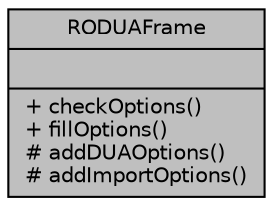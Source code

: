 digraph "RODUAFrame"
{
  edge [fontname="Helvetica",fontsize="10",labelfontname="Helvetica",labelfontsize="10"];
  node [fontname="Helvetica",fontsize="10",shape=record];
  Node1 [label="{RODUAFrame\n||+ checkOptions()\l+ fillOptions()\l# addDUAOptions()\l# addImportOptions()\l}",height=0.2,width=0.4,color="black", fillcolor="grey75", style="filled", fontcolor="black"];
}
